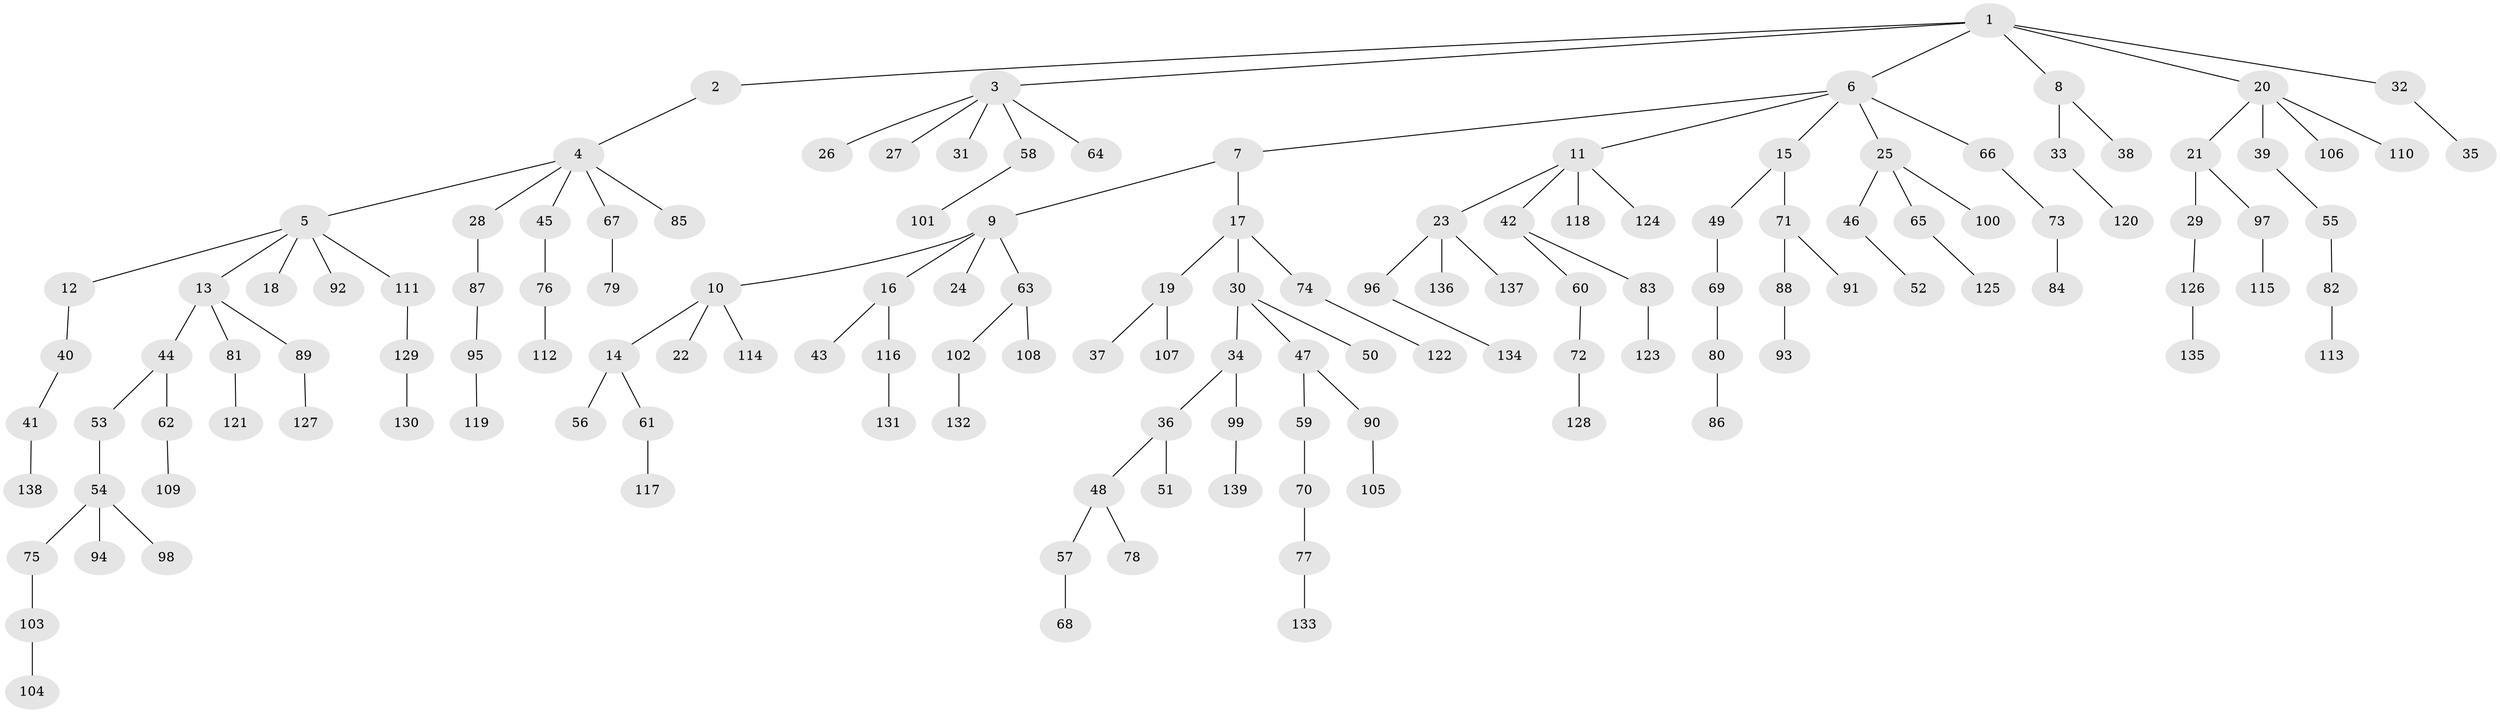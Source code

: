 // Generated by graph-tools (version 1.1) at 2025/11/02/27/25 16:11:28]
// undirected, 139 vertices, 138 edges
graph export_dot {
graph [start="1"]
  node [color=gray90,style=filled];
  1;
  2;
  3;
  4;
  5;
  6;
  7;
  8;
  9;
  10;
  11;
  12;
  13;
  14;
  15;
  16;
  17;
  18;
  19;
  20;
  21;
  22;
  23;
  24;
  25;
  26;
  27;
  28;
  29;
  30;
  31;
  32;
  33;
  34;
  35;
  36;
  37;
  38;
  39;
  40;
  41;
  42;
  43;
  44;
  45;
  46;
  47;
  48;
  49;
  50;
  51;
  52;
  53;
  54;
  55;
  56;
  57;
  58;
  59;
  60;
  61;
  62;
  63;
  64;
  65;
  66;
  67;
  68;
  69;
  70;
  71;
  72;
  73;
  74;
  75;
  76;
  77;
  78;
  79;
  80;
  81;
  82;
  83;
  84;
  85;
  86;
  87;
  88;
  89;
  90;
  91;
  92;
  93;
  94;
  95;
  96;
  97;
  98;
  99;
  100;
  101;
  102;
  103;
  104;
  105;
  106;
  107;
  108;
  109;
  110;
  111;
  112;
  113;
  114;
  115;
  116;
  117;
  118;
  119;
  120;
  121;
  122;
  123;
  124;
  125;
  126;
  127;
  128;
  129;
  130;
  131;
  132;
  133;
  134;
  135;
  136;
  137;
  138;
  139;
  1 -- 2;
  1 -- 3;
  1 -- 6;
  1 -- 8;
  1 -- 20;
  1 -- 32;
  2 -- 4;
  3 -- 26;
  3 -- 27;
  3 -- 31;
  3 -- 58;
  3 -- 64;
  4 -- 5;
  4 -- 28;
  4 -- 45;
  4 -- 67;
  4 -- 85;
  5 -- 12;
  5 -- 13;
  5 -- 18;
  5 -- 92;
  5 -- 111;
  6 -- 7;
  6 -- 11;
  6 -- 15;
  6 -- 25;
  6 -- 66;
  7 -- 9;
  7 -- 17;
  8 -- 33;
  8 -- 38;
  9 -- 10;
  9 -- 16;
  9 -- 24;
  9 -- 63;
  10 -- 14;
  10 -- 22;
  10 -- 114;
  11 -- 23;
  11 -- 42;
  11 -- 118;
  11 -- 124;
  12 -- 40;
  13 -- 44;
  13 -- 81;
  13 -- 89;
  14 -- 56;
  14 -- 61;
  15 -- 49;
  15 -- 71;
  16 -- 43;
  16 -- 116;
  17 -- 19;
  17 -- 30;
  17 -- 74;
  19 -- 37;
  19 -- 107;
  20 -- 21;
  20 -- 39;
  20 -- 106;
  20 -- 110;
  21 -- 29;
  21 -- 97;
  23 -- 96;
  23 -- 136;
  23 -- 137;
  25 -- 46;
  25 -- 65;
  25 -- 100;
  28 -- 87;
  29 -- 126;
  30 -- 34;
  30 -- 47;
  30 -- 50;
  32 -- 35;
  33 -- 120;
  34 -- 36;
  34 -- 99;
  36 -- 48;
  36 -- 51;
  39 -- 55;
  40 -- 41;
  41 -- 138;
  42 -- 60;
  42 -- 83;
  44 -- 53;
  44 -- 62;
  45 -- 76;
  46 -- 52;
  47 -- 59;
  47 -- 90;
  48 -- 57;
  48 -- 78;
  49 -- 69;
  53 -- 54;
  54 -- 75;
  54 -- 94;
  54 -- 98;
  55 -- 82;
  57 -- 68;
  58 -- 101;
  59 -- 70;
  60 -- 72;
  61 -- 117;
  62 -- 109;
  63 -- 102;
  63 -- 108;
  65 -- 125;
  66 -- 73;
  67 -- 79;
  69 -- 80;
  70 -- 77;
  71 -- 88;
  71 -- 91;
  72 -- 128;
  73 -- 84;
  74 -- 122;
  75 -- 103;
  76 -- 112;
  77 -- 133;
  80 -- 86;
  81 -- 121;
  82 -- 113;
  83 -- 123;
  87 -- 95;
  88 -- 93;
  89 -- 127;
  90 -- 105;
  95 -- 119;
  96 -- 134;
  97 -- 115;
  99 -- 139;
  102 -- 132;
  103 -- 104;
  111 -- 129;
  116 -- 131;
  126 -- 135;
  129 -- 130;
}
